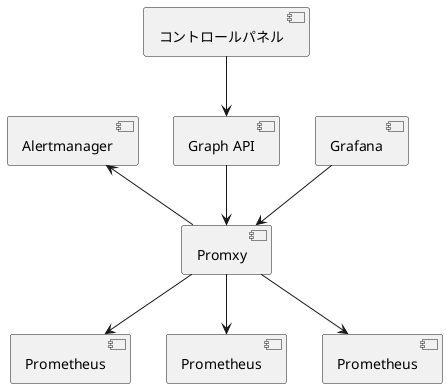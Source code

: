 @startuml

[Prometheus] as prometheus1
[Prometheus] as prometheus2
[Prometheus] as prometheus3

[コントロールパネル] -down-> [Graph API]
[Graph API] -down-> [Promxy]
[Promxy] -down-> prometheus1
[Promxy] -down-> prometheus2
[Promxy] -down-> prometheus3
[Grafana] -down-> [Promxy]
[Promxy] -up-> [Alertmanager]

@enduml
